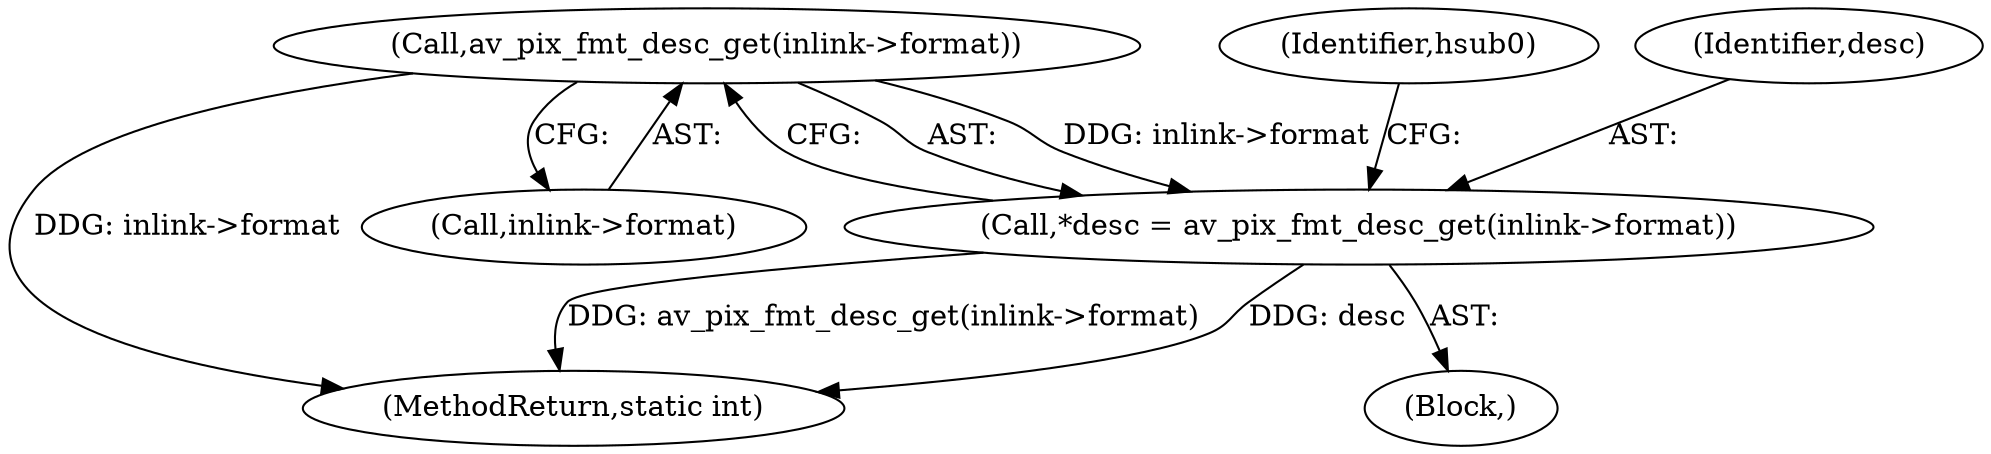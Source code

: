 digraph "0_FFmpeg_e43a0a232dbf6d3c161823c2e07c52e76227a1bc_0@pointer" {
"1000127" [label="(Call,av_pix_fmt_desc_get(inlink->format))"];
"1000125" [label="(Call,*desc = av_pix_fmt_desc_get(inlink->format))"];
"1000134" [label="(Identifier,hsub0)"];
"1000345" [label="(MethodReturn,static int)"];
"1000125" [label="(Call,*desc = av_pix_fmt_desc_get(inlink->format))"];
"1000128" [label="(Call,inlink->format)"];
"1000105" [label="(Block,)"];
"1000127" [label="(Call,av_pix_fmt_desc_get(inlink->format))"];
"1000126" [label="(Identifier,desc)"];
"1000127" -> "1000125"  [label="AST: "];
"1000127" -> "1000128"  [label="CFG: "];
"1000128" -> "1000127"  [label="AST: "];
"1000125" -> "1000127"  [label="CFG: "];
"1000127" -> "1000345"  [label="DDG: inlink->format"];
"1000127" -> "1000125"  [label="DDG: inlink->format"];
"1000125" -> "1000105"  [label="AST: "];
"1000126" -> "1000125"  [label="AST: "];
"1000134" -> "1000125"  [label="CFG: "];
"1000125" -> "1000345"  [label="DDG: desc"];
"1000125" -> "1000345"  [label="DDG: av_pix_fmt_desc_get(inlink->format)"];
}
